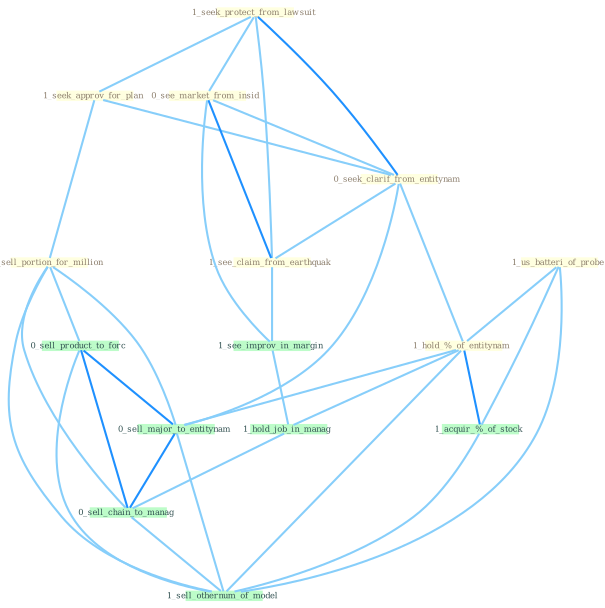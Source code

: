 Graph G{ 
    node
    [shape=polygon,style=filled,width=.5,height=.06,color="#BDFCC9",fixedsize=true,fontsize=4,
    fontcolor="#2f4f4f"];
    {node
    [color="#ffffe0", fontcolor="#8b7d6b"] "1_seek_protect_from_lawsuit " "1_seek_approv_for_plan " "0_see_market_from_insid " "0_seek_clarif_from_entitynam " "1_see_claim_from_earthquak " "1_us_batteri_of_probe " "1_hold_%_of_entitynam " "0_sell_portion_for_million "}
{node [color="#fff0f5", fontcolor="#b22222"]}
edge [color="#B0E2FF"];

	"1_seek_protect_from_lawsuit " -- "1_seek_approv_for_plan " [w="1", color="#87cefa" ];
	"1_seek_protect_from_lawsuit " -- "0_see_market_from_insid " [w="1", color="#87cefa" ];
	"1_seek_protect_from_lawsuit " -- "0_seek_clarif_from_entitynam " [w="2", color="#1e90ff" , len=0.8];
	"1_seek_protect_from_lawsuit " -- "1_see_claim_from_earthquak " [w="1", color="#87cefa" ];
	"1_seek_approv_for_plan " -- "0_seek_clarif_from_entitynam " [w="1", color="#87cefa" ];
	"1_seek_approv_for_plan " -- "0_sell_portion_for_million " [w="1", color="#87cefa" ];
	"0_see_market_from_insid " -- "0_seek_clarif_from_entitynam " [w="1", color="#87cefa" ];
	"0_see_market_from_insid " -- "1_see_claim_from_earthquak " [w="2", color="#1e90ff" , len=0.8];
	"0_see_market_from_insid " -- "1_see_improv_in_margin " [w="1", color="#87cefa" ];
	"0_seek_clarif_from_entitynam " -- "1_see_claim_from_earthquak " [w="1", color="#87cefa" ];
	"0_seek_clarif_from_entitynam " -- "1_hold_%_of_entitynam " [w="1", color="#87cefa" ];
	"0_seek_clarif_from_entitynam " -- "0_sell_major_to_entitynam " [w="1", color="#87cefa" ];
	"1_see_claim_from_earthquak " -- "1_see_improv_in_margin " [w="1", color="#87cefa" ];
	"1_us_batteri_of_probe " -- "1_hold_%_of_entitynam " [w="1", color="#87cefa" ];
	"1_us_batteri_of_probe " -- "1_acquir_%_of_stock " [w="1", color="#87cefa" ];
	"1_us_batteri_of_probe " -- "1_sell_othernum_of_model " [w="1", color="#87cefa" ];
	"1_hold_%_of_entitynam " -- "1_acquir_%_of_stock " [w="2", color="#1e90ff" , len=0.8];
	"1_hold_%_of_entitynam " -- "1_hold_job_in_manag " [w="1", color="#87cefa" ];
	"1_hold_%_of_entitynam " -- "0_sell_major_to_entitynam " [w="1", color="#87cefa" ];
	"1_hold_%_of_entitynam " -- "1_sell_othernum_of_model " [w="1", color="#87cefa" ];
	"0_sell_portion_for_million " -- "0_sell_product_to_forc " [w="1", color="#87cefa" ];
	"0_sell_portion_for_million " -- "0_sell_major_to_entitynam " [w="1", color="#87cefa" ];
	"0_sell_portion_for_million " -- "0_sell_chain_to_manag " [w="1", color="#87cefa" ];
	"0_sell_portion_for_million " -- "1_sell_othernum_of_model " [w="1", color="#87cefa" ];
	"1_see_improv_in_margin " -- "1_hold_job_in_manag " [w="1", color="#87cefa" ];
	"1_acquir_%_of_stock " -- "1_sell_othernum_of_model " [w="1", color="#87cefa" ];
	"1_hold_job_in_manag " -- "0_sell_chain_to_manag " [w="1", color="#87cefa" ];
	"0_sell_product_to_forc " -- "0_sell_major_to_entitynam " [w="2", color="#1e90ff" , len=0.8];
	"0_sell_product_to_forc " -- "0_sell_chain_to_manag " [w="2", color="#1e90ff" , len=0.8];
	"0_sell_product_to_forc " -- "1_sell_othernum_of_model " [w="1", color="#87cefa" ];
	"0_sell_major_to_entitynam " -- "0_sell_chain_to_manag " [w="2", color="#1e90ff" , len=0.8];
	"0_sell_major_to_entitynam " -- "1_sell_othernum_of_model " [w="1", color="#87cefa" ];
	"0_sell_chain_to_manag " -- "1_sell_othernum_of_model " [w="1", color="#87cefa" ];
}